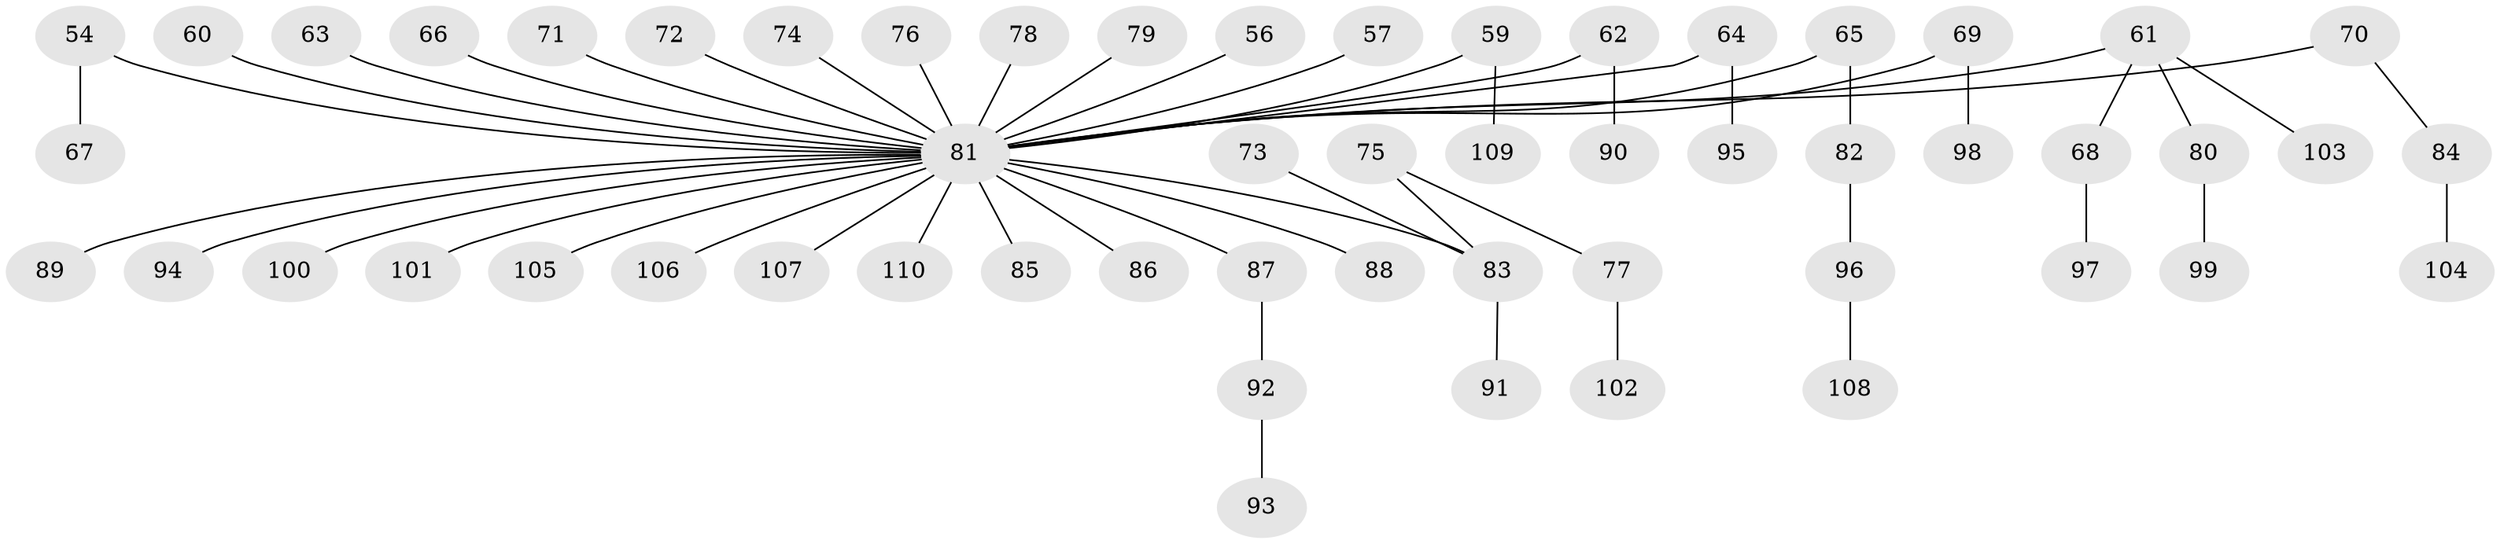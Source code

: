 // original degree distribution, {9: 0.00909090909090909, 6: 0.02727272727272727, 5: 0.01818181818181818, 3: 0.07272727272727272, 4: 0.07272727272727272, 2: 0.33636363636363636, 1: 0.4636363636363636}
// Generated by graph-tools (version 1.1) at 2025/56/03/04/25 21:56:31]
// undirected, 55 vertices, 54 edges
graph export_dot {
graph [start="1"]
  node [color=gray90,style=filled];
  54;
  56;
  57;
  59 [super="+58"];
  60;
  61;
  62;
  63;
  64;
  65;
  66;
  67;
  68;
  69;
  70;
  71;
  72;
  73 [super="+44"];
  74;
  75;
  76;
  77;
  78;
  79;
  80;
  81 [super="+14+38+49+53+47+50+37+51+55+42+45+46+52"];
  82;
  83 [super="+35+43"];
  84;
  85;
  86;
  87;
  88;
  89;
  90;
  91;
  92;
  93;
  94;
  95;
  96;
  97;
  98;
  99;
  100 [super="+19"];
  101;
  102;
  103;
  104;
  105;
  106;
  107;
  108;
  109;
  110;
  54 -- 67;
  54 -- 81;
  56 -- 81;
  57 -- 81;
  59 -- 109;
  59 -- 81;
  60 -- 81;
  61 -- 68;
  61 -- 80;
  61 -- 103;
  61 -- 81;
  62 -- 90;
  62 -- 81;
  63 -- 81;
  64 -- 95;
  64 -- 81;
  65 -- 82;
  65 -- 81;
  66 -- 81;
  68 -- 97;
  69 -- 98;
  69 -- 81;
  70 -- 84;
  70 -- 81;
  71 -- 81;
  72 -- 81;
  73 -- 83;
  74 -- 81;
  75 -- 77;
  75 -- 83;
  76 -- 81;
  77 -- 102;
  78 -- 81;
  79 -- 81;
  80 -- 99;
  81 -- 106;
  81 -- 85;
  81 -- 83;
  81 -- 87;
  81 -- 88;
  81 -- 89;
  81 -- 94;
  81 -- 100;
  81 -- 105;
  81 -- 110;
  81 -- 107;
  81 -- 101;
  81 -- 86;
  82 -- 96;
  83 -- 91;
  84 -- 104;
  87 -- 92;
  92 -- 93;
  96 -- 108;
}
